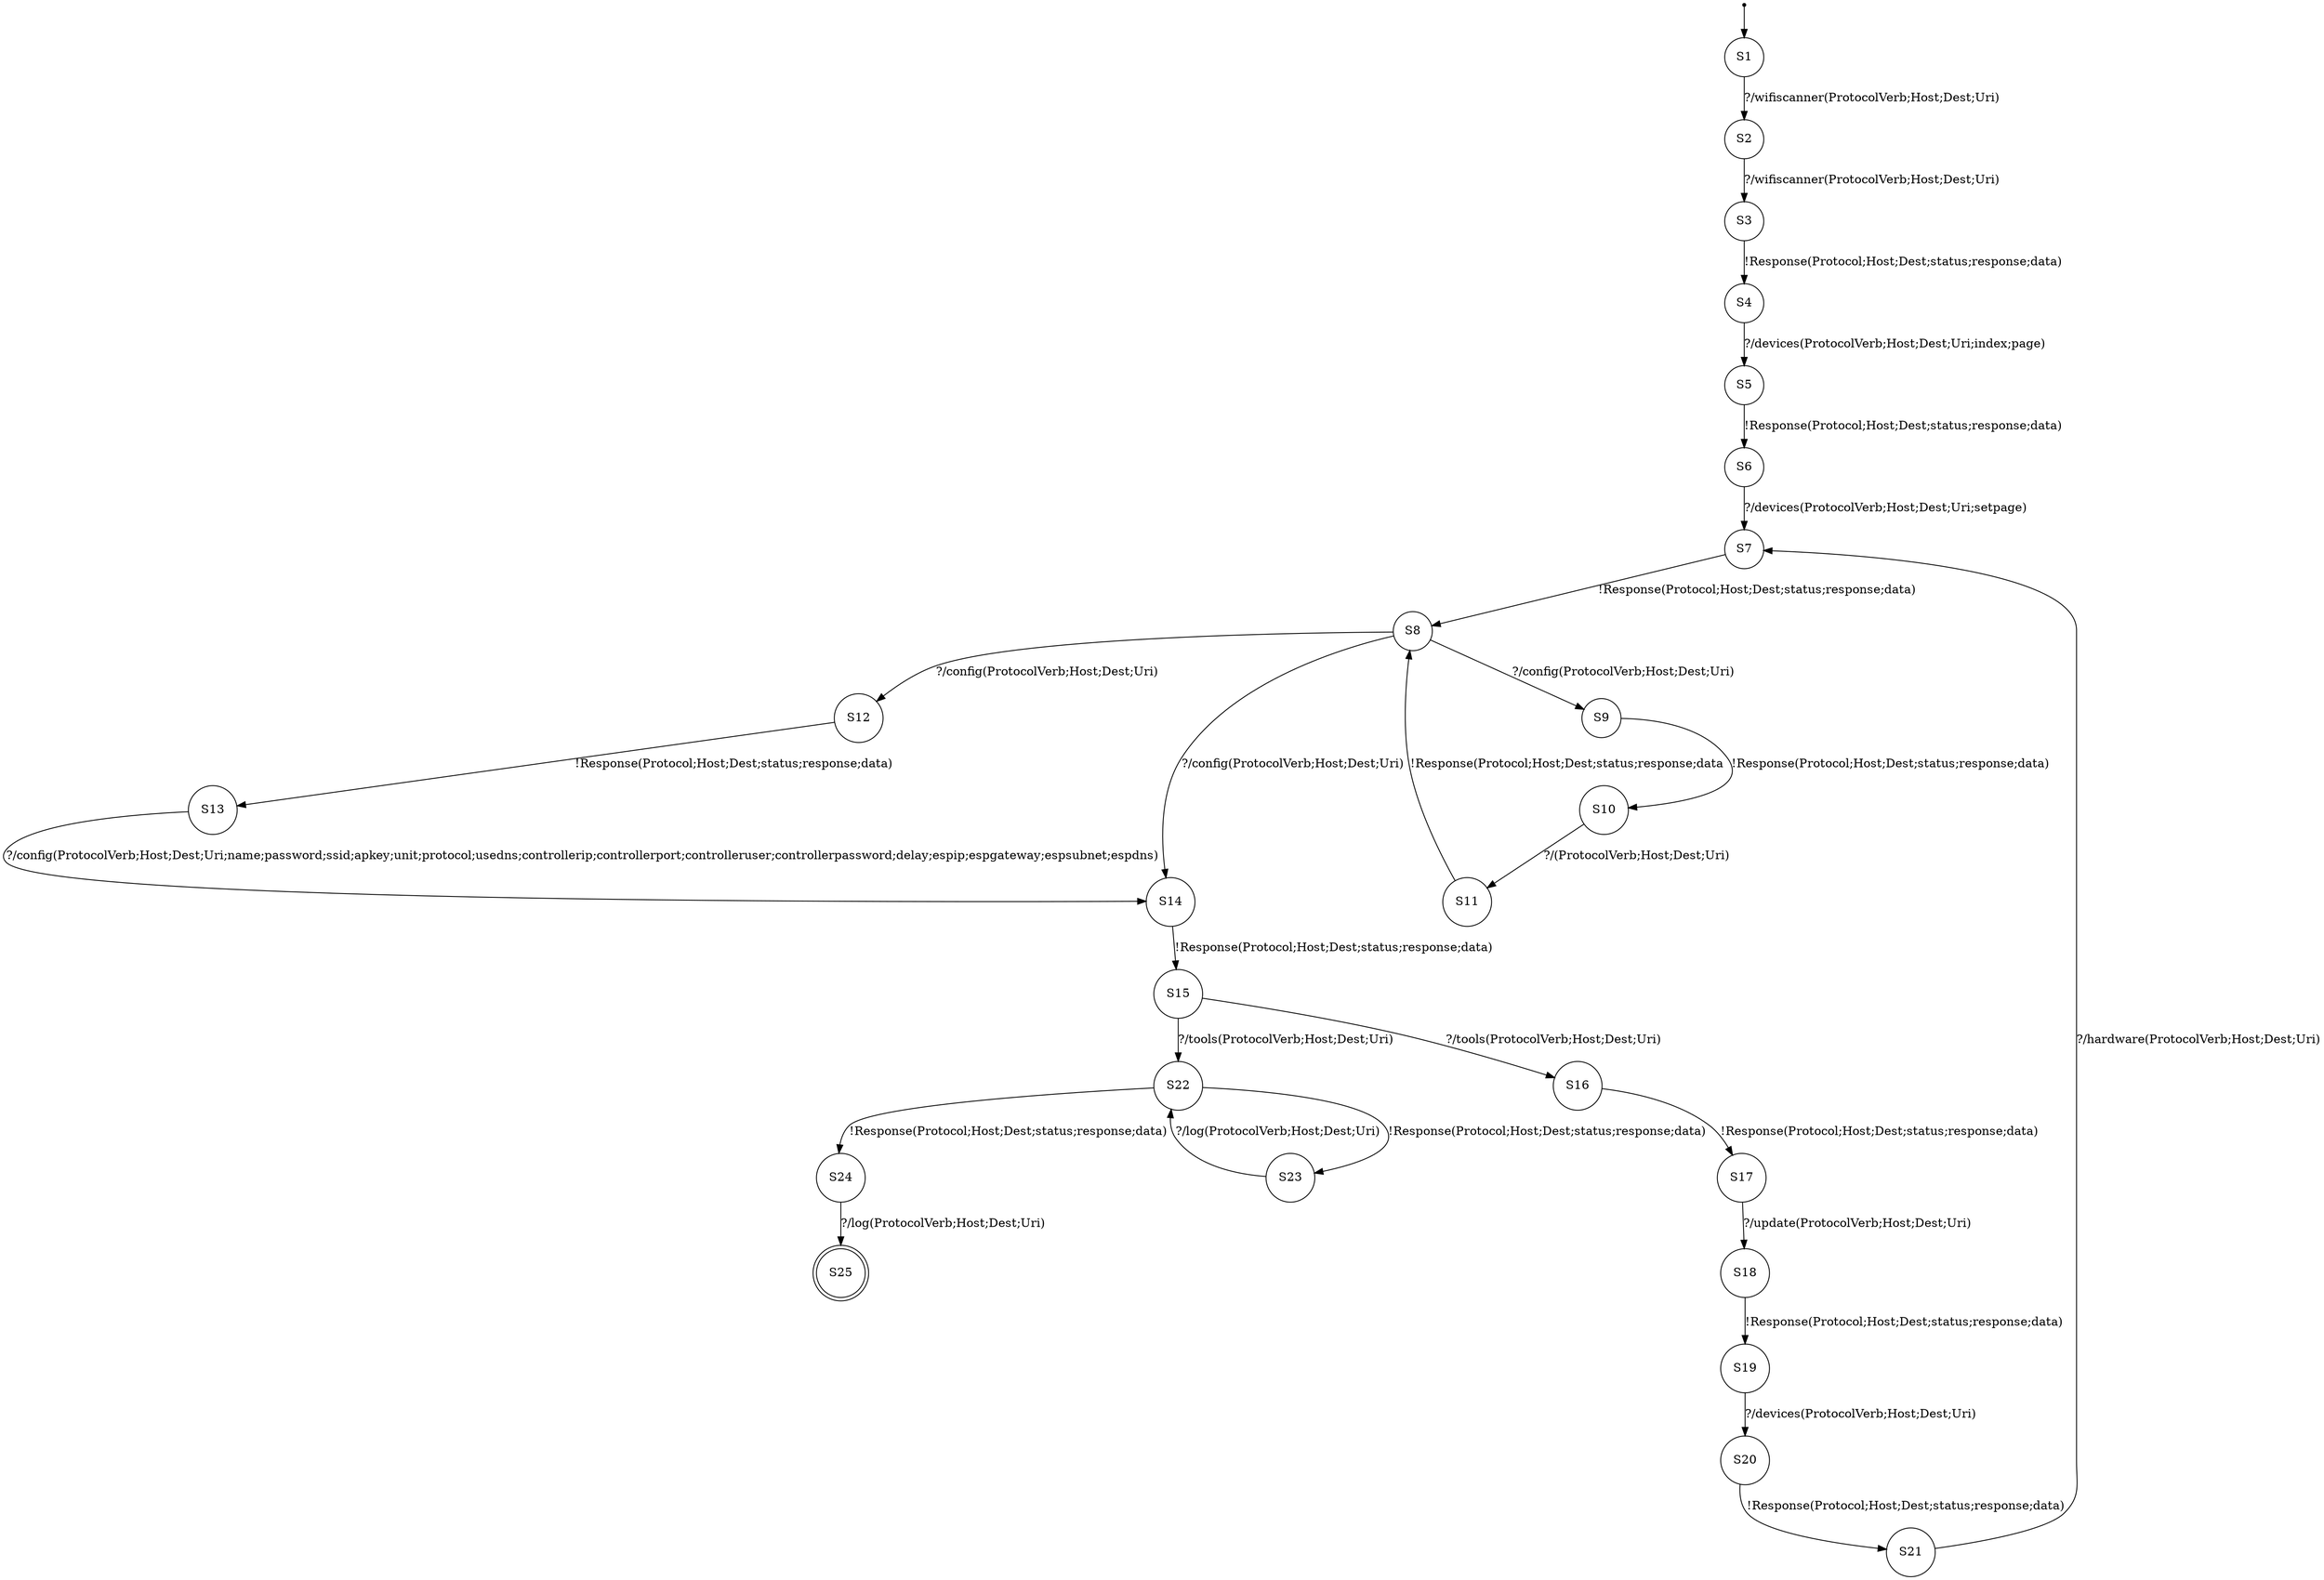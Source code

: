 digraph LTS {
S00[shape=point]
S1[label=S1,shape=circle];
S2[label=S2,shape=circle];
S3[label=S3,shape=circle];
S4[label=S4,shape=circle];
S5[label=S5,shape=circle];
S6[label=S6,shape=circle];
S7[label=S7,shape=circle];
S8[label=S8,shape=circle];
S9[label=S9,shape=circle];
S10[label=S10,shape=circle];
S11[label=S11,shape=circle];
S12[label=S12,shape=circle];
S13[label=S13,shape=circle];
S14[label=S14,shape=circle];
S15[label=S15,shape=circle];
S16[label=S16,shape=circle];
S17[label=S17,shape=circle];
S18[label=S18,shape=circle];
S19[label=S19,shape=circle];
S20[label=S20,shape=circle];
S21[label=S21,shape=circle];
S22[label=S22,shape=circle];
S23[label=S23,shape=circle];
S24[label=S24,shape=circle];
S25[label=S25,shape=doublecircle];
S00 -> S1
S1 -> S2[label ="?/wifiscanner(ProtocolVerb;Host;Dest;Uri)"];
S2 -> S3[label ="?/wifiscanner(ProtocolVerb;Host;Dest;Uri)"];
S3 -> S4[label ="!Response(Protocol;Host;Dest;status;response;data)"];
S4 -> S5[label ="?/devices(ProtocolVerb;Host;Dest;Uri;index;page)"];
S5 -> S6[label ="!Response(Protocol;Host;Dest;status;response;data)"];
S6 -> S7[label ="?/devices(ProtocolVerb;Host;Dest;Uri;setpage)"];
S7 -> S8[label ="!Response(Protocol;Host;Dest;status;response;data)"];
S8 -> S9[label ="?/config(ProtocolVerb;Host;Dest;Uri)"];
S8 -> S12[label ="?/config(ProtocolVerb;Host;Dest;Uri)"];
S8 -> S14[label ="?/config(ProtocolVerb;Host;Dest;Uri)"];
S9 -> S10[label ="!Response(Protocol;Host;Dest;status;response;data)"];
S10 -> S11[label ="?/(ProtocolVerb;Host;Dest;Uri)"];
S11 -> S8[label ="!Response(Protocol;Host;Dest;status;response;data"];
S12 -> S13[label ="!Response(Protocol;Host;Dest;status;response;data)"];
S13 -> S14[label ="?/config(ProtocolVerb;Host;Dest;Uri;name;password;ssid;apkey;unit;protocol;usedns;controllerip;controllerport;controlleruser;controllerpassword;delay;espip;espgateway;espsubnet;espdns)"];
S14 -> S15[label ="!Response(Protocol;Host;Dest;status;response;data)"];
S15 -> S16[label ="?/tools(ProtocolVerb;Host;Dest;Uri)"];
S15 -> S22[label ="?/tools(ProtocolVerb;Host;Dest;Uri)"];
S16 -> S17[label ="!Response(Protocol;Host;Dest;status;response;data)"];
S17 -> S18[label ="?/update(ProtocolVerb;Host;Dest;Uri)"];
S18 -> S19[label ="!Response(Protocol;Host;Dest;status;response;data)"];
S19 -> S20[label ="?/devices(ProtocolVerb;Host;Dest;Uri)"];
S20 -> S21[label ="!Response(Protocol;Host;Dest;status;response;data)"];
S21 -> S7[label ="?/hardware(ProtocolVerb;Host;Dest;Uri)"];
S22 -> S23[label ="!Response(Protocol;Host;Dest;status;response;data)"];
S22 -> S24[label ="!Response(Protocol;Host;Dest;status;response;data)"];
S23 -> S22[label ="?/log(ProtocolVerb;Host;Dest;Uri)"];
S24 -> S25[label ="?/log(ProtocolVerb;Host;Dest;Uri)"];
}
